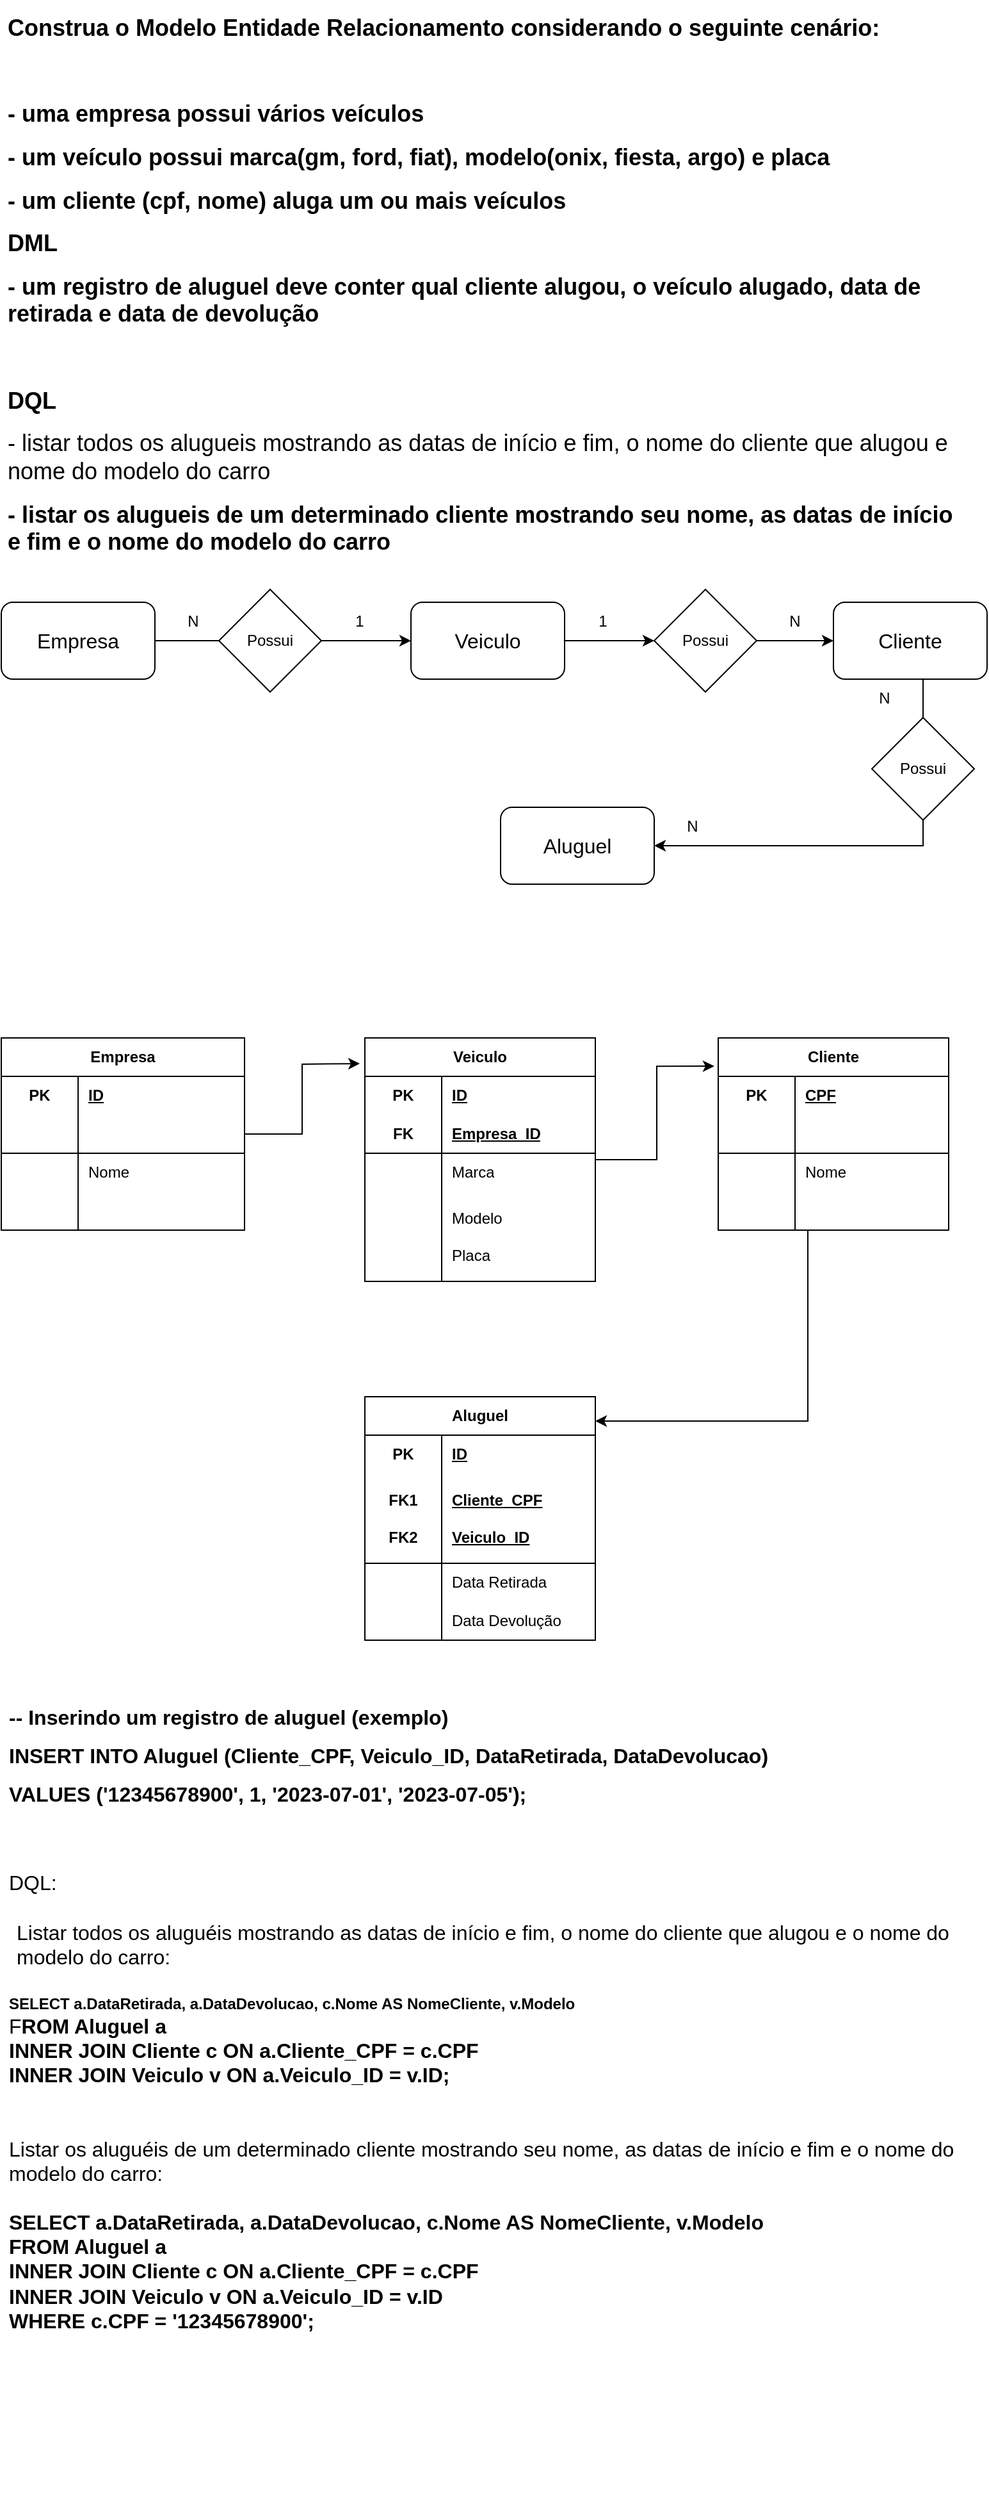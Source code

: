 <mxfile version="21.6.5" type="github">
  <diagram name="Página-1" id="RMr7jgcuNW4qyTVI3SIs">
    <mxGraphModel dx="1050" dy="574" grid="1" gridSize="10" guides="1" tooltips="1" connect="1" arrows="1" fold="1" page="1" pageScale="1" pageWidth="827" pageHeight="1169" math="0" shadow="0">
      <root>
        <mxCell id="0" />
        <mxCell id="1" parent="0" />
        <mxCell id="DupNbXgk64ZQzNCraKJB-1" value="&lt;h1 style=&quot;font-size: 18px;&quot;&gt;&lt;font style=&quot;font-size: 18px;&quot;&gt;Construa o Modelo Entidade Relacionamento considerando o seguinte cenário:&lt;/font&gt;&lt;/h1&gt;&lt;h1 style=&quot;font-size: 18px;&quot;&gt;&lt;font style=&quot;font-size: 18px;&quot;&gt;&lt;br&gt;&lt;/font&gt;&lt;/h1&gt;&lt;h1 style=&quot;font-size: 18px;&quot;&gt;&lt;font style=&quot;font-size: 18px;&quot;&gt;- uma empresa possui vários veículos&lt;/font&gt;&lt;/h1&gt;&lt;h1 style=&quot;font-size: 18px;&quot;&gt;&lt;font style=&quot;font-size: 18px;&quot;&gt;- um veículo possui marca(gm, ford, fiat), modelo(onix, fiesta, argo) e placa&lt;/font&gt;&lt;/h1&gt;&lt;h1 style=&quot;font-size: 18px;&quot;&gt;&lt;font style=&quot;font-size: 18px;&quot;&gt;- um cliente (cpf, nome) aluga um ou mais veículos&lt;/font&gt;&lt;/h1&gt;&lt;h1 style=&quot;font-size: 18px;&quot;&gt;&lt;font style=&quot;font-size: 18px;&quot;&gt;DML&lt;/font&gt;&lt;/h1&gt;&lt;h1 style=&quot;font-size: 18px;&quot;&gt;&lt;font style=&quot;font-size: 18px;&quot;&gt;- um registro de aluguel deve conter qual cliente alugou, o veículo alugado, data de retirada e data de devolução&lt;/font&gt;&lt;/h1&gt;&lt;h1 style=&quot;font-size: 18px;&quot;&gt;&lt;br&gt;&lt;/h1&gt;&lt;h1 style=&quot;font-size: 18px;&quot;&gt;&lt;font style=&quot;font-size: 18px;&quot;&gt;DQL&lt;/font&gt;&lt;/h1&gt;&lt;h1 style=&quot;font-size: 18px;&quot;&gt;&lt;span style=&quot;background-color: initial; font-weight: normal;&quot;&gt;- listar todos os alugueis mostrando as datas de início e fim, o nome do cliente que alugou e nome do modelo do carro&lt;/span&gt;&lt;br&gt;&lt;/h1&gt;&lt;h1 style=&quot;font-size: 18px;&quot;&gt;&lt;font style=&quot;font-size: 18px;&quot;&gt;- listar os alugueis de um determinado cliente mostrando seu nome, as datas de início e fim e o nome do modelo do carro&lt;/font&gt;&lt;/h1&gt;" style="text;html=1;strokeColor=none;fillColor=none;spacing=5;spacingTop=-20;whiteSpace=wrap;overflow=hidden;rounded=0;" parent="1" vertex="1">
          <mxGeometry x="40" y="140" width="760" height="440" as="geometry" />
        </mxCell>
        <mxCell id="DupNbXgk64ZQzNCraKJB-84" style="edgeStyle=orthogonalEdgeStyle;rounded=0;orthogonalLoop=1;jettySize=auto;html=1;" parent="1" source="DupNbXgk64ZQzNCraKJB-15" edge="1">
          <mxGeometry relative="1" as="geometry">
            <mxPoint x="320" y="960" as="targetPoint" />
          </mxGeometry>
        </mxCell>
        <mxCell id="DupNbXgk64ZQzNCraKJB-15" value="Empresa" style="shape=table;startSize=30;container=1;collapsible=1;childLayout=tableLayout;fixedRows=1;rowLines=0;fontStyle=1;align=center;resizeLast=1;html=1;whiteSpace=wrap;" parent="1" vertex="1">
          <mxGeometry x="40" y="940" width="190" height="150" as="geometry" />
        </mxCell>
        <mxCell id="DupNbXgk64ZQzNCraKJB-16" value="" style="shape=tableRow;horizontal=0;startSize=0;swimlaneHead=0;swimlaneBody=0;fillColor=none;collapsible=0;dropTarget=0;points=[[0,0.5],[1,0.5]];portConstraint=eastwest;top=0;left=0;right=0;bottom=0;html=1;" parent="DupNbXgk64ZQzNCraKJB-15" vertex="1">
          <mxGeometry y="30" width="190" height="30" as="geometry" />
        </mxCell>
        <mxCell id="DupNbXgk64ZQzNCraKJB-17" value="PK" style="shape=partialRectangle;connectable=0;fillColor=none;top=0;left=0;bottom=0;right=0;fontStyle=1;overflow=hidden;html=1;whiteSpace=wrap;" parent="DupNbXgk64ZQzNCraKJB-16" vertex="1">
          <mxGeometry width="60" height="30" as="geometry">
            <mxRectangle width="60" height="30" as="alternateBounds" />
          </mxGeometry>
        </mxCell>
        <mxCell id="DupNbXgk64ZQzNCraKJB-18" value="ID" style="shape=partialRectangle;connectable=0;fillColor=none;top=0;left=0;bottom=0;right=0;align=left;spacingLeft=6;fontStyle=5;overflow=hidden;html=1;whiteSpace=wrap;" parent="DupNbXgk64ZQzNCraKJB-16" vertex="1">
          <mxGeometry x="60" width="130" height="30" as="geometry">
            <mxRectangle width="130" height="30" as="alternateBounds" />
          </mxGeometry>
        </mxCell>
        <mxCell id="DupNbXgk64ZQzNCraKJB-19" value="" style="shape=tableRow;horizontal=0;startSize=0;swimlaneHead=0;swimlaneBody=0;fillColor=none;collapsible=0;dropTarget=0;points=[[0,0.5],[1,0.5]];portConstraint=eastwest;top=0;left=0;right=0;bottom=1;html=1;" parent="DupNbXgk64ZQzNCraKJB-15" vertex="1">
          <mxGeometry y="60" width="190" height="30" as="geometry" />
        </mxCell>
        <mxCell id="DupNbXgk64ZQzNCraKJB-20" value="" style="shape=partialRectangle;connectable=0;fillColor=none;top=0;left=0;bottom=0;right=0;fontStyle=1;overflow=hidden;html=1;whiteSpace=wrap;" parent="DupNbXgk64ZQzNCraKJB-19" vertex="1">
          <mxGeometry width="60" height="30" as="geometry">
            <mxRectangle width="60" height="30" as="alternateBounds" />
          </mxGeometry>
        </mxCell>
        <mxCell id="DupNbXgk64ZQzNCraKJB-21" value="" style="shape=partialRectangle;connectable=0;fillColor=none;top=0;left=0;bottom=0;right=0;align=left;spacingLeft=6;fontStyle=5;overflow=hidden;html=1;whiteSpace=wrap;" parent="DupNbXgk64ZQzNCraKJB-19" vertex="1">
          <mxGeometry x="60" width="130" height="30" as="geometry">
            <mxRectangle width="130" height="30" as="alternateBounds" />
          </mxGeometry>
        </mxCell>
        <mxCell id="DupNbXgk64ZQzNCraKJB-22" value="" style="shape=tableRow;horizontal=0;startSize=0;swimlaneHead=0;swimlaneBody=0;fillColor=none;collapsible=0;dropTarget=0;points=[[0,0.5],[1,0.5]];portConstraint=eastwest;top=0;left=0;right=0;bottom=0;html=1;" parent="DupNbXgk64ZQzNCraKJB-15" vertex="1">
          <mxGeometry y="90" width="190" height="30" as="geometry" />
        </mxCell>
        <mxCell id="DupNbXgk64ZQzNCraKJB-23" value="" style="shape=partialRectangle;connectable=0;fillColor=none;top=0;left=0;bottom=0;right=0;editable=1;overflow=hidden;html=1;whiteSpace=wrap;" parent="DupNbXgk64ZQzNCraKJB-22" vertex="1">
          <mxGeometry width="60" height="30" as="geometry">
            <mxRectangle width="60" height="30" as="alternateBounds" />
          </mxGeometry>
        </mxCell>
        <mxCell id="DupNbXgk64ZQzNCraKJB-24" value="Nome" style="shape=partialRectangle;connectable=0;fillColor=none;top=0;left=0;bottom=0;right=0;align=left;spacingLeft=6;overflow=hidden;html=1;whiteSpace=wrap;" parent="DupNbXgk64ZQzNCraKJB-22" vertex="1">
          <mxGeometry x="60" width="130" height="30" as="geometry">
            <mxRectangle width="130" height="30" as="alternateBounds" />
          </mxGeometry>
        </mxCell>
        <mxCell id="DupNbXgk64ZQzNCraKJB-25" value="" style="shape=tableRow;horizontal=0;startSize=0;swimlaneHead=0;swimlaneBody=0;fillColor=none;collapsible=0;dropTarget=0;points=[[0,0.5],[1,0.5]];portConstraint=eastwest;top=0;left=0;right=0;bottom=0;html=1;" parent="DupNbXgk64ZQzNCraKJB-15" vertex="1">
          <mxGeometry y="120" width="190" height="30" as="geometry" />
        </mxCell>
        <mxCell id="DupNbXgk64ZQzNCraKJB-26" value="" style="shape=partialRectangle;connectable=0;fillColor=none;top=0;left=0;bottom=0;right=0;editable=1;overflow=hidden;html=1;whiteSpace=wrap;" parent="DupNbXgk64ZQzNCraKJB-25" vertex="1">
          <mxGeometry width="60" height="30" as="geometry">
            <mxRectangle width="60" height="30" as="alternateBounds" />
          </mxGeometry>
        </mxCell>
        <mxCell id="DupNbXgk64ZQzNCraKJB-27" value="" style="shape=partialRectangle;connectable=0;fillColor=none;top=0;left=0;bottom=0;right=0;align=left;spacingLeft=6;overflow=hidden;html=1;whiteSpace=wrap;" parent="DupNbXgk64ZQzNCraKJB-25" vertex="1">
          <mxGeometry x="60" width="130" height="30" as="geometry">
            <mxRectangle width="130" height="30" as="alternateBounds" />
          </mxGeometry>
        </mxCell>
        <mxCell id="DupNbXgk64ZQzNCraKJB-85" style="edgeStyle=orthogonalEdgeStyle;rounded=0;orthogonalLoop=1;jettySize=auto;html=1;entryX=-0.017;entryY=0.147;entryDx=0;entryDy=0;entryPerimeter=0;" parent="1" source="DupNbXgk64ZQzNCraKJB-28" target="DupNbXgk64ZQzNCraKJB-41" edge="1">
          <mxGeometry relative="1" as="geometry" />
        </mxCell>
        <mxCell id="DupNbXgk64ZQzNCraKJB-28" value="Veiculo" style="shape=table;startSize=30;container=1;collapsible=1;childLayout=tableLayout;fixedRows=1;rowLines=0;fontStyle=1;align=center;resizeLast=1;html=1;whiteSpace=wrap;" parent="1" vertex="1">
          <mxGeometry x="324" y="940" width="180" height="190" as="geometry" />
        </mxCell>
        <mxCell id="DupNbXgk64ZQzNCraKJB-29" value="" style="shape=tableRow;horizontal=0;startSize=0;swimlaneHead=0;swimlaneBody=0;fillColor=none;collapsible=0;dropTarget=0;points=[[0,0.5],[1,0.5]];portConstraint=eastwest;top=0;left=0;right=0;bottom=0;html=1;" parent="DupNbXgk64ZQzNCraKJB-28" vertex="1">
          <mxGeometry y="30" width="180" height="30" as="geometry" />
        </mxCell>
        <mxCell id="DupNbXgk64ZQzNCraKJB-30" value="PK" style="shape=partialRectangle;connectable=0;fillColor=none;top=0;left=0;bottom=0;right=0;fontStyle=1;overflow=hidden;html=1;whiteSpace=wrap;" parent="DupNbXgk64ZQzNCraKJB-29" vertex="1">
          <mxGeometry width="60" height="30" as="geometry">
            <mxRectangle width="60" height="30" as="alternateBounds" />
          </mxGeometry>
        </mxCell>
        <mxCell id="DupNbXgk64ZQzNCraKJB-31" value="ID" style="shape=partialRectangle;connectable=0;fillColor=none;top=0;left=0;bottom=0;right=0;align=left;spacingLeft=6;fontStyle=5;overflow=hidden;html=1;whiteSpace=wrap;" parent="DupNbXgk64ZQzNCraKJB-29" vertex="1">
          <mxGeometry x="60" width="120" height="30" as="geometry">
            <mxRectangle width="120" height="30" as="alternateBounds" />
          </mxGeometry>
        </mxCell>
        <mxCell id="DupNbXgk64ZQzNCraKJB-32" value="" style="shape=tableRow;horizontal=0;startSize=0;swimlaneHead=0;swimlaneBody=0;fillColor=none;collapsible=0;dropTarget=0;points=[[0,0.5],[1,0.5]];portConstraint=eastwest;top=0;left=0;right=0;bottom=1;html=1;" parent="DupNbXgk64ZQzNCraKJB-28" vertex="1">
          <mxGeometry y="60" width="180" height="30" as="geometry" />
        </mxCell>
        <mxCell id="DupNbXgk64ZQzNCraKJB-33" value="FK" style="shape=partialRectangle;connectable=0;fillColor=none;top=0;left=0;bottom=0;right=0;fontStyle=1;overflow=hidden;html=1;whiteSpace=wrap;" parent="DupNbXgk64ZQzNCraKJB-32" vertex="1">
          <mxGeometry width="60" height="30" as="geometry">
            <mxRectangle width="60" height="30" as="alternateBounds" />
          </mxGeometry>
        </mxCell>
        <mxCell id="DupNbXgk64ZQzNCraKJB-34" value="Empresa_ID" style="shape=partialRectangle;connectable=0;fillColor=none;top=0;left=0;bottom=0;right=0;align=left;spacingLeft=6;fontStyle=5;overflow=hidden;html=1;whiteSpace=wrap;" parent="DupNbXgk64ZQzNCraKJB-32" vertex="1">
          <mxGeometry x="60" width="120" height="30" as="geometry">
            <mxRectangle width="120" height="30" as="alternateBounds" />
          </mxGeometry>
        </mxCell>
        <mxCell id="DupNbXgk64ZQzNCraKJB-35" value="" style="shape=tableRow;horizontal=0;startSize=0;swimlaneHead=0;swimlaneBody=0;fillColor=none;collapsible=0;dropTarget=0;points=[[0,0.5],[1,0.5]];portConstraint=eastwest;top=0;left=0;right=0;bottom=0;html=1;" parent="DupNbXgk64ZQzNCraKJB-28" vertex="1">
          <mxGeometry y="90" width="180" height="30" as="geometry" />
        </mxCell>
        <mxCell id="DupNbXgk64ZQzNCraKJB-36" value="" style="shape=partialRectangle;connectable=0;fillColor=none;top=0;left=0;bottom=0;right=0;editable=1;overflow=hidden;html=1;whiteSpace=wrap;" parent="DupNbXgk64ZQzNCraKJB-35" vertex="1">
          <mxGeometry width="60" height="30" as="geometry">
            <mxRectangle width="60" height="30" as="alternateBounds" />
          </mxGeometry>
        </mxCell>
        <mxCell id="DupNbXgk64ZQzNCraKJB-37" value="Marca" style="shape=partialRectangle;connectable=0;fillColor=none;top=0;left=0;bottom=0;right=0;align=left;spacingLeft=6;overflow=hidden;html=1;whiteSpace=wrap;" parent="DupNbXgk64ZQzNCraKJB-35" vertex="1">
          <mxGeometry x="60" width="120" height="30" as="geometry">
            <mxRectangle width="120" height="30" as="alternateBounds" />
          </mxGeometry>
        </mxCell>
        <mxCell id="DupNbXgk64ZQzNCraKJB-38" value="" style="shape=tableRow;horizontal=0;startSize=0;swimlaneHead=0;swimlaneBody=0;fillColor=none;collapsible=0;dropTarget=0;points=[[0,0.5],[1,0.5]];portConstraint=eastwest;top=0;left=0;right=0;bottom=0;html=1;" parent="DupNbXgk64ZQzNCraKJB-28" vertex="1">
          <mxGeometry y="120" width="180" height="70" as="geometry" />
        </mxCell>
        <mxCell id="DupNbXgk64ZQzNCraKJB-39" value="" style="shape=partialRectangle;connectable=0;fillColor=none;top=0;left=0;bottom=0;right=0;editable=1;overflow=hidden;html=1;whiteSpace=wrap;" parent="DupNbXgk64ZQzNCraKJB-38" vertex="1">
          <mxGeometry width="60" height="70" as="geometry">
            <mxRectangle width="60" height="70" as="alternateBounds" />
          </mxGeometry>
        </mxCell>
        <mxCell id="DupNbXgk64ZQzNCraKJB-40" value="Modelo&lt;br&gt;&lt;br&gt;Placa" style="shape=partialRectangle;connectable=0;fillColor=none;top=0;left=0;bottom=0;right=0;align=left;spacingLeft=6;overflow=hidden;html=1;whiteSpace=wrap;" parent="DupNbXgk64ZQzNCraKJB-38" vertex="1">
          <mxGeometry x="60" width="120" height="70" as="geometry">
            <mxRectangle width="120" height="70" as="alternateBounds" />
          </mxGeometry>
        </mxCell>
        <mxCell id="DupNbXgk64ZQzNCraKJB-86" style="edgeStyle=orthogonalEdgeStyle;rounded=0;orthogonalLoop=1;jettySize=auto;html=1;entryX=1;entryY=0.1;entryDx=0;entryDy=0;entryPerimeter=0;" parent="1" source="DupNbXgk64ZQzNCraKJB-41" target="DupNbXgk64ZQzNCraKJB-54" edge="1">
          <mxGeometry relative="1" as="geometry">
            <Array as="points">
              <mxPoint x="670" y="1239" />
            </Array>
          </mxGeometry>
        </mxCell>
        <mxCell id="DupNbXgk64ZQzNCraKJB-41" value="Cliente" style="shape=table;startSize=30;container=1;collapsible=1;childLayout=tableLayout;fixedRows=1;rowLines=0;fontStyle=1;align=center;resizeLast=1;html=1;whiteSpace=wrap;" parent="1" vertex="1">
          <mxGeometry x="600" y="940" width="180" height="150" as="geometry" />
        </mxCell>
        <mxCell id="DupNbXgk64ZQzNCraKJB-42" value="" style="shape=tableRow;horizontal=0;startSize=0;swimlaneHead=0;swimlaneBody=0;fillColor=none;collapsible=0;dropTarget=0;points=[[0,0.5],[1,0.5]];portConstraint=eastwest;top=0;left=0;right=0;bottom=0;html=1;" parent="DupNbXgk64ZQzNCraKJB-41" vertex="1">
          <mxGeometry y="30" width="180" height="30" as="geometry" />
        </mxCell>
        <mxCell id="DupNbXgk64ZQzNCraKJB-43" value="PK" style="shape=partialRectangle;connectable=0;fillColor=none;top=0;left=0;bottom=0;right=0;fontStyle=1;overflow=hidden;html=1;whiteSpace=wrap;" parent="DupNbXgk64ZQzNCraKJB-42" vertex="1">
          <mxGeometry width="60" height="30" as="geometry">
            <mxRectangle width="60" height="30" as="alternateBounds" />
          </mxGeometry>
        </mxCell>
        <mxCell id="DupNbXgk64ZQzNCraKJB-44" value="CPF" style="shape=partialRectangle;connectable=0;fillColor=none;top=0;left=0;bottom=0;right=0;align=left;spacingLeft=6;fontStyle=5;overflow=hidden;html=1;whiteSpace=wrap;" parent="DupNbXgk64ZQzNCraKJB-42" vertex="1">
          <mxGeometry x="60" width="120" height="30" as="geometry">
            <mxRectangle width="120" height="30" as="alternateBounds" />
          </mxGeometry>
        </mxCell>
        <mxCell id="DupNbXgk64ZQzNCraKJB-45" value="" style="shape=tableRow;horizontal=0;startSize=0;swimlaneHead=0;swimlaneBody=0;fillColor=none;collapsible=0;dropTarget=0;points=[[0,0.5],[1,0.5]];portConstraint=eastwest;top=0;left=0;right=0;bottom=1;html=1;" parent="DupNbXgk64ZQzNCraKJB-41" vertex="1">
          <mxGeometry y="60" width="180" height="30" as="geometry" />
        </mxCell>
        <mxCell id="DupNbXgk64ZQzNCraKJB-46" value="" style="shape=partialRectangle;connectable=0;fillColor=none;top=0;left=0;bottom=0;right=0;fontStyle=1;overflow=hidden;html=1;whiteSpace=wrap;" parent="DupNbXgk64ZQzNCraKJB-45" vertex="1">
          <mxGeometry width="60" height="30" as="geometry">
            <mxRectangle width="60" height="30" as="alternateBounds" />
          </mxGeometry>
        </mxCell>
        <mxCell id="DupNbXgk64ZQzNCraKJB-47" value="" style="shape=partialRectangle;connectable=0;fillColor=none;top=0;left=0;bottom=0;right=0;align=left;spacingLeft=6;fontStyle=5;overflow=hidden;html=1;whiteSpace=wrap;" parent="DupNbXgk64ZQzNCraKJB-45" vertex="1">
          <mxGeometry x="60" width="120" height="30" as="geometry">
            <mxRectangle width="120" height="30" as="alternateBounds" />
          </mxGeometry>
        </mxCell>
        <mxCell id="DupNbXgk64ZQzNCraKJB-48" value="" style="shape=tableRow;horizontal=0;startSize=0;swimlaneHead=0;swimlaneBody=0;fillColor=none;collapsible=0;dropTarget=0;points=[[0,0.5],[1,0.5]];portConstraint=eastwest;top=0;left=0;right=0;bottom=0;html=1;" parent="DupNbXgk64ZQzNCraKJB-41" vertex="1">
          <mxGeometry y="90" width="180" height="30" as="geometry" />
        </mxCell>
        <mxCell id="DupNbXgk64ZQzNCraKJB-49" value="" style="shape=partialRectangle;connectable=0;fillColor=none;top=0;left=0;bottom=0;right=0;editable=1;overflow=hidden;html=1;whiteSpace=wrap;" parent="DupNbXgk64ZQzNCraKJB-48" vertex="1">
          <mxGeometry width="60" height="30" as="geometry">
            <mxRectangle width="60" height="30" as="alternateBounds" />
          </mxGeometry>
        </mxCell>
        <mxCell id="DupNbXgk64ZQzNCraKJB-50" value="Nome" style="shape=partialRectangle;connectable=0;fillColor=none;top=0;left=0;bottom=0;right=0;align=left;spacingLeft=6;overflow=hidden;html=1;whiteSpace=wrap;" parent="DupNbXgk64ZQzNCraKJB-48" vertex="1">
          <mxGeometry x="60" width="120" height="30" as="geometry">
            <mxRectangle width="120" height="30" as="alternateBounds" />
          </mxGeometry>
        </mxCell>
        <mxCell id="DupNbXgk64ZQzNCraKJB-51" value="" style="shape=tableRow;horizontal=0;startSize=0;swimlaneHead=0;swimlaneBody=0;fillColor=none;collapsible=0;dropTarget=0;points=[[0,0.5],[1,0.5]];portConstraint=eastwest;top=0;left=0;right=0;bottom=0;html=1;" parent="DupNbXgk64ZQzNCraKJB-41" vertex="1">
          <mxGeometry y="120" width="180" height="30" as="geometry" />
        </mxCell>
        <mxCell id="DupNbXgk64ZQzNCraKJB-52" value="" style="shape=partialRectangle;connectable=0;fillColor=none;top=0;left=0;bottom=0;right=0;editable=1;overflow=hidden;html=1;whiteSpace=wrap;" parent="DupNbXgk64ZQzNCraKJB-51" vertex="1">
          <mxGeometry width="60" height="30" as="geometry">
            <mxRectangle width="60" height="30" as="alternateBounds" />
          </mxGeometry>
        </mxCell>
        <mxCell id="DupNbXgk64ZQzNCraKJB-53" value="" style="shape=partialRectangle;connectable=0;fillColor=none;top=0;left=0;bottom=0;right=0;align=left;spacingLeft=6;overflow=hidden;html=1;whiteSpace=wrap;" parent="DupNbXgk64ZQzNCraKJB-51" vertex="1">
          <mxGeometry x="60" width="120" height="30" as="geometry">
            <mxRectangle width="120" height="30" as="alternateBounds" />
          </mxGeometry>
        </mxCell>
        <mxCell id="DupNbXgk64ZQzNCraKJB-54" value="Aluguel" style="shape=table;startSize=30;container=1;collapsible=1;childLayout=tableLayout;fixedRows=1;rowLines=0;fontStyle=1;align=center;resizeLast=1;html=1;whiteSpace=wrap;" parent="1" vertex="1">
          <mxGeometry x="324" y="1220" width="180" height="190" as="geometry" />
        </mxCell>
        <mxCell id="DupNbXgk64ZQzNCraKJB-55" value="" style="shape=tableRow;horizontal=0;startSize=0;swimlaneHead=0;swimlaneBody=0;fillColor=none;collapsible=0;dropTarget=0;points=[[0,0.5],[1,0.5]];portConstraint=eastwest;top=0;left=0;right=0;bottom=0;html=1;" parent="DupNbXgk64ZQzNCraKJB-54" vertex="1">
          <mxGeometry y="30" width="180" height="30" as="geometry" />
        </mxCell>
        <mxCell id="DupNbXgk64ZQzNCraKJB-56" value="PK" style="shape=partialRectangle;connectable=0;fillColor=none;top=0;left=0;bottom=0;right=0;fontStyle=1;overflow=hidden;html=1;whiteSpace=wrap;" parent="DupNbXgk64ZQzNCraKJB-55" vertex="1">
          <mxGeometry width="60" height="30" as="geometry">
            <mxRectangle width="60" height="30" as="alternateBounds" />
          </mxGeometry>
        </mxCell>
        <mxCell id="DupNbXgk64ZQzNCraKJB-57" value="ID" style="shape=partialRectangle;connectable=0;fillColor=none;top=0;left=0;bottom=0;right=0;align=left;spacingLeft=6;fontStyle=5;overflow=hidden;html=1;whiteSpace=wrap;" parent="DupNbXgk64ZQzNCraKJB-55" vertex="1">
          <mxGeometry x="60" width="120" height="30" as="geometry">
            <mxRectangle width="120" height="30" as="alternateBounds" />
          </mxGeometry>
        </mxCell>
        <mxCell id="DupNbXgk64ZQzNCraKJB-58" value="" style="shape=tableRow;horizontal=0;startSize=0;swimlaneHead=0;swimlaneBody=0;fillColor=none;collapsible=0;dropTarget=0;points=[[0,0.5],[1,0.5]];portConstraint=eastwest;top=0;left=0;right=0;bottom=1;html=1;" parent="DupNbXgk64ZQzNCraKJB-54" vertex="1">
          <mxGeometry y="60" width="180" height="70" as="geometry" />
        </mxCell>
        <mxCell id="DupNbXgk64ZQzNCraKJB-59" value="FK1&lt;br&gt;&lt;br&gt;FK2" style="shape=partialRectangle;connectable=0;fillColor=none;top=0;left=0;bottom=0;right=0;fontStyle=1;overflow=hidden;html=1;whiteSpace=wrap;" parent="DupNbXgk64ZQzNCraKJB-58" vertex="1">
          <mxGeometry width="60" height="70" as="geometry">
            <mxRectangle width="60" height="70" as="alternateBounds" />
          </mxGeometry>
        </mxCell>
        <mxCell id="DupNbXgk64ZQzNCraKJB-60" value="Cliente_CPF&lt;br&gt;&lt;br&gt;Veiculo_ID" style="shape=partialRectangle;connectable=0;fillColor=none;top=0;left=0;bottom=0;right=0;align=left;spacingLeft=6;fontStyle=5;overflow=hidden;html=1;whiteSpace=wrap;" parent="DupNbXgk64ZQzNCraKJB-58" vertex="1">
          <mxGeometry x="60" width="120" height="70" as="geometry">
            <mxRectangle width="120" height="70" as="alternateBounds" />
          </mxGeometry>
        </mxCell>
        <mxCell id="DupNbXgk64ZQzNCraKJB-61" value="" style="shape=tableRow;horizontal=0;startSize=0;swimlaneHead=0;swimlaneBody=0;fillColor=none;collapsible=0;dropTarget=0;points=[[0,0.5],[1,0.5]];portConstraint=eastwest;top=0;left=0;right=0;bottom=0;html=1;" parent="DupNbXgk64ZQzNCraKJB-54" vertex="1">
          <mxGeometry y="130" width="180" height="30" as="geometry" />
        </mxCell>
        <mxCell id="DupNbXgk64ZQzNCraKJB-62" value="" style="shape=partialRectangle;connectable=0;fillColor=none;top=0;left=0;bottom=0;right=0;editable=1;overflow=hidden;html=1;whiteSpace=wrap;" parent="DupNbXgk64ZQzNCraKJB-61" vertex="1">
          <mxGeometry width="60" height="30" as="geometry">
            <mxRectangle width="60" height="30" as="alternateBounds" />
          </mxGeometry>
        </mxCell>
        <mxCell id="DupNbXgk64ZQzNCraKJB-63" value="Data Retirada" style="shape=partialRectangle;connectable=0;fillColor=none;top=0;left=0;bottom=0;right=0;align=left;spacingLeft=6;overflow=hidden;html=1;whiteSpace=wrap;" parent="DupNbXgk64ZQzNCraKJB-61" vertex="1">
          <mxGeometry x="60" width="120" height="30" as="geometry">
            <mxRectangle width="120" height="30" as="alternateBounds" />
          </mxGeometry>
        </mxCell>
        <mxCell id="DupNbXgk64ZQzNCraKJB-64" value="" style="shape=tableRow;horizontal=0;startSize=0;swimlaneHead=0;swimlaneBody=0;fillColor=none;collapsible=0;dropTarget=0;points=[[0,0.5],[1,0.5]];portConstraint=eastwest;top=0;left=0;right=0;bottom=0;html=1;" parent="DupNbXgk64ZQzNCraKJB-54" vertex="1">
          <mxGeometry y="160" width="180" height="30" as="geometry" />
        </mxCell>
        <mxCell id="DupNbXgk64ZQzNCraKJB-65" value="" style="shape=partialRectangle;connectable=0;fillColor=none;top=0;left=0;bottom=0;right=0;editable=1;overflow=hidden;html=1;whiteSpace=wrap;" parent="DupNbXgk64ZQzNCraKJB-64" vertex="1">
          <mxGeometry width="60" height="30" as="geometry">
            <mxRectangle width="60" height="30" as="alternateBounds" />
          </mxGeometry>
        </mxCell>
        <mxCell id="DupNbXgk64ZQzNCraKJB-66" value="Data Devolução" style="shape=partialRectangle;connectable=0;fillColor=none;top=0;left=0;bottom=0;right=0;align=left;spacingLeft=6;overflow=hidden;html=1;whiteSpace=wrap;" parent="DupNbXgk64ZQzNCraKJB-64" vertex="1">
          <mxGeometry x="60" width="120" height="30" as="geometry">
            <mxRectangle width="120" height="30" as="alternateBounds" />
          </mxGeometry>
        </mxCell>
        <mxCell id="DupNbXgk64ZQzNCraKJB-71" style="edgeStyle=orthogonalEdgeStyle;rounded=0;orthogonalLoop=1;jettySize=auto;html=1;entryX=0;entryY=0.5;entryDx=0;entryDy=0;" parent="1" source="DupNbXgk64ZQzNCraKJB-67" target="DupNbXgk64ZQzNCraKJB-68" edge="1">
          <mxGeometry relative="1" as="geometry" />
        </mxCell>
        <mxCell id="DupNbXgk64ZQzNCraKJB-67" value="&lt;font style=&quot;font-size: 16px;&quot;&gt;Empresa&lt;/font&gt;" style="rounded=1;whiteSpace=wrap;html=1;" parent="1" vertex="1">
          <mxGeometry x="40" y="600" width="120" height="60" as="geometry" />
        </mxCell>
        <mxCell id="DupNbXgk64ZQzNCraKJB-72" style="edgeStyle=orthogonalEdgeStyle;rounded=0;orthogonalLoop=1;jettySize=auto;html=1;entryX=0;entryY=0.5;entryDx=0;entryDy=0;" parent="1" source="DupNbXgk64ZQzNCraKJB-74" target="DupNbXgk64ZQzNCraKJB-69" edge="1">
          <mxGeometry relative="1" as="geometry" />
        </mxCell>
        <mxCell id="DupNbXgk64ZQzNCraKJB-68" value="&lt;font style=&quot;font-size: 16px;&quot;&gt;Veiculo&lt;/font&gt;" style="rounded=1;whiteSpace=wrap;html=1;" parent="1" vertex="1">
          <mxGeometry x="360" y="600" width="120" height="60" as="geometry" />
        </mxCell>
        <mxCell id="DupNbXgk64ZQzNCraKJB-76" style="edgeStyle=orthogonalEdgeStyle;rounded=0;orthogonalLoop=1;jettySize=auto;html=1;entryX=1;entryY=0.5;entryDx=0;entryDy=0;" parent="1" source="DupNbXgk64ZQzNCraKJB-69" target="DupNbXgk64ZQzNCraKJB-70" edge="1">
          <mxGeometry relative="1" as="geometry">
            <Array as="points">
              <mxPoint x="760" y="790" />
            </Array>
          </mxGeometry>
        </mxCell>
        <mxCell id="DupNbXgk64ZQzNCraKJB-69" value="&lt;font style=&quot;font-size: 16px;&quot;&gt;Cliente&lt;/font&gt;" style="rounded=1;whiteSpace=wrap;html=1;" parent="1" vertex="1">
          <mxGeometry x="690" y="600" width="120" height="60" as="geometry" />
        </mxCell>
        <mxCell id="DupNbXgk64ZQzNCraKJB-70" value="&lt;font style=&quot;font-size: 16px;&quot;&gt;Aluguel&lt;/font&gt;" style="rounded=1;whiteSpace=wrap;html=1;" parent="1" vertex="1">
          <mxGeometry x="430" y="760" width="120" height="60" as="geometry" />
        </mxCell>
        <mxCell id="DupNbXgk64ZQzNCraKJB-73" value="Possui" style="rhombus;whiteSpace=wrap;html=1;" parent="1" vertex="1">
          <mxGeometry x="210" y="590" width="80" height="80" as="geometry" />
        </mxCell>
        <mxCell id="DupNbXgk64ZQzNCraKJB-75" value="" style="edgeStyle=orthogonalEdgeStyle;rounded=0;orthogonalLoop=1;jettySize=auto;html=1;entryX=0;entryY=0.5;entryDx=0;entryDy=0;" parent="1" source="DupNbXgk64ZQzNCraKJB-68" target="DupNbXgk64ZQzNCraKJB-74" edge="1">
          <mxGeometry relative="1" as="geometry">
            <mxPoint x="480" y="630" as="sourcePoint" />
            <mxPoint x="690" y="630" as="targetPoint" />
          </mxGeometry>
        </mxCell>
        <mxCell id="DupNbXgk64ZQzNCraKJB-74" value="Possui" style="rhombus;whiteSpace=wrap;html=1;" parent="1" vertex="1">
          <mxGeometry x="550" y="590" width="80" height="80" as="geometry" />
        </mxCell>
        <mxCell id="DupNbXgk64ZQzNCraKJB-77" value="Possui" style="rhombus;whiteSpace=wrap;html=1;" parent="1" vertex="1">
          <mxGeometry x="720" y="690" width="80" height="80" as="geometry" />
        </mxCell>
        <mxCell id="DupNbXgk64ZQzNCraKJB-78" value="1" style="text;html=1;strokeColor=none;fillColor=none;align=center;verticalAlign=middle;whiteSpace=wrap;rounded=0;" parent="1" vertex="1">
          <mxGeometry x="290" y="600" width="60" height="30" as="geometry" />
        </mxCell>
        <mxCell id="DupNbXgk64ZQzNCraKJB-79" value="N" style="text;html=1;strokeColor=none;fillColor=none;align=center;verticalAlign=middle;whiteSpace=wrap;rounded=0;" parent="1" vertex="1">
          <mxGeometry x="160" y="600" width="60" height="30" as="geometry" />
        </mxCell>
        <mxCell id="DupNbXgk64ZQzNCraKJB-80" value="1" style="text;html=1;strokeColor=none;fillColor=none;align=center;verticalAlign=middle;whiteSpace=wrap;rounded=0;" parent="1" vertex="1">
          <mxGeometry x="480" y="600" width="60" height="30" as="geometry" />
        </mxCell>
        <mxCell id="DupNbXgk64ZQzNCraKJB-81" value="N" style="text;html=1;strokeColor=none;fillColor=none;align=center;verticalAlign=middle;whiteSpace=wrap;rounded=0;" parent="1" vertex="1">
          <mxGeometry x="630" y="600" width="60" height="30" as="geometry" />
        </mxCell>
        <mxCell id="DupNbXgk64ZQzNCraKJB-82" value="N" style="text;html=1;strokeColor=none;fillColor=none;align=center;verticalAlign=middle;whiteSpace=wrap;rounded=0;" parent="1" vertex="1">
          <mxGeometry x="700" y="660" width="60" height="30" as="geometry" />
        </mxCell>
        <mxCell id="DupNbXgk64ZQzNCraKJB-83" value="N" style="text;html=1;strokeColor=none;fillColor=none;align=center;verticalAlign=middle;whiteSpace=wrap;rounded=0;" parent="1" vertex="1">
          <mxGeometry x="550" y="760" width="60" height="30" as="geometry" />
        </mxCell>
        <mxCell id="DupNbXgk64ZQzNCraKJB-87" value="&lt;h1 style=&quot;font-size: 16px;&quot;&gt;&lt;font style=&quot;font-size: 16px;&quot;&gt;-- Inserindo um registro de aluguel (exemplo)&lt;/font&gt;&lt;/h1&gt;&lt;h1 style=&quot;font-size: 16px;&quot;&gt;&lt;font style=&quot;font-size: 16px;&quot;&gt;INSERT INTO Aluguel (Cliente_CPF, Veiculo_ID, DataRetirada, DataDevolucao)&lt;/font&gt;&lt;/h1&gt;&lt;h1 style=&quot;font-size: 16px;&quot;&gt;&lt;font style=&quot;font-size: 16px;&quot;&gt;VALUES (&#39;12345678900&#39;, 1, &#39;2023-07-01&#39;, &#39;2023-07-05&#39;);&lt;/font&gt;&lt;/h1&gt;&lt;div style=&quot;font-size: 16px;&quot;&gt;&lt;font style=&quot;font-size: 16px;&quot;&gt;&lt;br&gt;&lt;/font&gt;&lt;/div&gt;&lt;div style=&quot;&quot;&gt;&lt;p style=&quot;font-size: 16px; border: 0px solid rgb(217, 217, 227); box-sizing: border-box; --tw-border-spacing-x: 0; --tw-border-spacing-y: 0; --tw-translate-x: 0; --tw-translate-y: 0; --tw-rotate: 0; --tw-skew-x: 0; --tw-skew-y: 0; --tw-scale-x: 1; --tw-scale-y: 1; --tw-pan-x: ; --tw-pan-y: ; --tw-pinch-zoom: ; --tw-scroll-snap-strictness: proximity; --tw-gradient-from-position: ; --tw-gradient-via-position: ; --tw-gradient-to-position: ; --tw-ordinal: ; --tw-slashed-zero: ; --tw-numeric-figure: ; --tw-numeric-spacing: ; --tw-numeric-fraction: ; --tw-ring-inset: ; --tw-ring-offset-width: 0px; --tw-ring-offset-color: #fff; --tw-ring-color: rgba(69,89,164,.5); --tw-ring-offset-shadow: 0 0 transparent; --tw-ring-shadow: 0 0 transparent; --tw-shadow: 0 0 transparent; --tw-shadow-colored: 0 0 transparent; --tw-blur: ; --tw-brightness: ; --tw-contrast: ; --tw-grayscale: ; --tw-hue-rotate: ; --tw-invert: ; --tw-saturate: ; --tw-sepia: ; --tw-drop-shadow: ; --tw-backdrop-blur: ; --tw-backdrop-brightness: ; --tw-backdrop-contrast: ; --tw-backdrop-grayscale: ; --tw-backdrop-hue-rotate: ; --tw-backdrop-invert: ; --tw-backdrop-opacity: ; --tw-backdrop-saturate: ; --tw-backdrop-sepia: ; margin: 1.25em 0px;&quot;&gt;&lt;font style=&quot;font-size: 16px;&quot;&gt;DQL:&lt;/font&gt;&lt;/p&gt;&lt;ol style=&quot;font-size: 16px; border: 0px solid rgb(217, 217, 227); box-sizing: border-box; --tw-border-spacing-x: 0; --tw-border-spacing-y: 0; --tw-translate-x: 0; --tw-translate-y: 0; --tw-rotate: 0; --tw-skew-x: 0; --tw-skew-y: 0; --tw-scale-x: 1; --tw-scale-y: 1; --tw-pan-x: ; --tw-pan-y: ; --tw-pinch-zoom: ; --tw-scroll-snap-strictness: proximity; --tw-gradient-from-position: ; --tw-gradient-via-position: ; --tw-gradient-to-position: ; --tw-ordinal: ; --tw-slashed-zero: ; --tw-numeric-figure: ; --tw-numeric-spacing: ; --tw-numeric-fraction: ; --tw-ring-inset: ; --tw-ring-offset-width: 0px; --tw-ring-offset-color: #fff; --tw-ring-color: rgba(69,89,164,.5); --tw-ring-offset-shadow: 0 0 transparent; --tw-ring-shadow: 0 0 transparent; --tw-shadow: 0 0 transparent; --tw-shadow-colored: 0 0 transparent; --tw-blur: ; --tw-brightness: ; --tw-contrast: ; --tw-grayscale: ; --tw-hue-rotate: ; --tw-invert: ; --tw-saturate: ; --tw-sepia: ; --tw-drop-shadow: ; --tw-backdrop-blur: ; --tw-backdrop-brightness: ; --tw-backdrop-contrast: ; --tw-backdrop-grayscale: ; --tw-backdrop-hue-rotate: ; --tw-backdrop-invert: ; --tw-backdrop-opacity: ; --tw-backdrop-saturate: ; --tw-backdrop-sepia: ; list-style: none; margin: 1.25em 0px; padding: 0px; counter-reset: list-number 0; display: flex; flex-direction: column;&quot;&gt;&lt;li style=&quot;border: 0px solid rgb(217, 217, 227); box-sizing: border-box; --tw-border-spacing-x: 0; --tw-border-spacing-y: 0; --tw-translate-x: 0; --tw-translate-y: 0; --tw-rotate: 0; --tw-skew-x: 0; --tw-skew-y: 0; --tw-scale-x: 1; --tw-scale-y: 1; --tw-pan-x: ; --tw-pan-y: ; --tw-pinch-zoom: ; --tw-scroll-snap-strictness: proximity; --tw-gradient-from-position: ; --tw-gradient-via-position: ; --tw-gradient-to-position: ; --tw-ordinal: ; --tw-slashed-zero: ; --tw-numeric-figure: ; --tw-numeric-spacing: ; --tw-numeric-fraction: ; --tw-ring-inset: ; --tw-ring-offset-width: 0px; --tw-ring-offset-color: #fff; --tw-ring-color: rgba(69,89,164,.5); --tw-ring-offset-shadow: 0 0 transparent; --tw-ring-shadow: 0 0 transparent; --tw-shadow: 0 0 transparent; --tw-shadow-colored: 0 0 transparent; --tw-blur: ; --tw-brightness: ; --tw-contrast: ; --tw-grayscale: ; --tw-hue-rotate: ; --tw-invert: ; --tw-saturate: ; --tw-sepia: ; --tw-drop-shadow: ; --tw-backdrop-blur: ; --tw-backdrop-brightness: ; --tw-backdrop-contrast: ; --tw-backdrop-grayscale: ; --tw-backdrop-hue-rotate: ; --tw-backdrop-invert: ; --tw-backdrop-opacity: ; --tw-backdrop-saturate: ; --tw-backdrop-sepia: ; margin-bottom: 0px; margin-top: 0px; padding-left: 0.375em; counter-increment: list-number 1; display: block; min-height: 28px;&quot;&gt;&lt;font style=&quot;font-size: 16px;&quot;&gt;Listar todos os aluguéis mostrando as datas de início e fim, o nome do cliente que alugou e o nome do modelo do carro:&lt;/font&gt;&lt;/li&gt;&lt;/ol&gt;&lt;div style=&quot;&quot;&gt;&lt;div style=&quot;&quot;&gt;&lt;b&gt;SELECT a.DataRetirada, a.DataDevolucao, c.Nome AS NomeCliente, v.Modelo&lt;/b&gt;&lt;/div&gt;&lt;div style=&quot;&quot;&gt;&lt;span style=&quot;font-size: 16px;&quot;&gt;F&lt;b&gt;ROM Aluguel a&lt;/b&gt;&lt;/span&gt;&lt;/div&gt;&lt;div style=&quot;&quot;&gt;&lt;span style=&quot;font-size: 16px;&quot;&gt;&lt;b&gt;INNER JOIN Cliente c ON a.Cliente_CPF = c.CPF&lt;/b&gt;&lt;/span&gt;&lt;/div&gt;&lt;div style=&quot;&quot;&gt;&lt;span style=&quot;font-size: 16px;&quot;&gt;&lt;b&gt;INNER JOIN Veiculo v ON a.Veiculo_ID = v.ID;&lt;/b&gt;&lt;/span&gt;&lt;/div&gt;&lt;/div&gt;&lt;div style=&quot;font-size: 16px;&quot;&gt;&lt;br&gt;&lt;/div&gt;&lt;div style=&quot;font-size: 16px;&quot;&gt;&lt;br&gt;&lt;/div&gt;&lt;div style=&quot;font-size: 16px;&quot;&gt;Listar os aluguéis de um determinado cliente mostrando seu nome, as datas de início e fim e o nome do modelo do carro:&lt;br&gt;&lt;/div&gt;&lt;div style=&quot;font-size: 16px;&quot;&gt;&lt;br&gt;&lt;/div&gt;&lt;div style=&quot;font-size: 16px;&quot;&gt;&lt;div&gt;&lt;b&gt;SELECT a.DataRetirada, a.DataDevolucao, c.Nome AS NomeCliente, v.Modelo&lt;/b&gt;&lt;/div&gt;&lt;div&gt;&lt;b&gt;FROM Aluguel a&lt;/b&gt;&lt;/div&gt;&lt;div&gt;&lt;b&gt;INNER JOIN Cliente c ON a.Cliente_CPF = c.CPF&lt;/b&gt;&lt;/div&gt;&lt;div&gt;&lt;b&gt;INNER JOIN Veiculo v ON a.Veiculo_ID = v.ID&lt;/b&gt;&lt;/div&gt;&lt;div&gt;&lt;b&gt;WHERE c.CPF = &#39;12345678900&#39;;&lt;/b&gt;&lt;/div&gt;&lt;div&gt;&lt;br&gt;&lt;/div&gt;&lt;/div&gt;&lt;/div&gt;" style="text;html=1;strokeColor=none;fillColor=none;spacing=5;spacingTop=-20;whiteSpace=wrap;overflow=hidden;rounded=0;" parent="1" vertex="1">
          <mxGeometry x="41" y="1460" width="760" height="620" as="geometry" />
        </mxCell>
      </root>
    </mxGraphModel>
  </diagram>
</mxfile>
